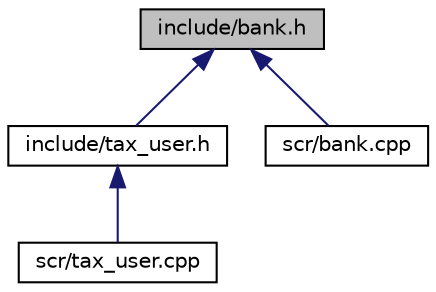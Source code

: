 digraph "include/bank.h"
{
  edge [fontname="Helvetica",fontsize="10",labelfontname="Helvetica",labelfontsize="10"];
  node [fontname="Helvetica",fontsize="10",shape=record];
  Node1 [label="include/bank.h",height=0.2,width=0.4,color="black", fillcolor="grey75", style="filled", fontcolor="black"];
  Node1 -> Node2 [dir="back",color="midnightblue",fontsize="10",style="solid"];
  Node2 [label="include/tax_user.h",height=0.2,width=0.4,color="black", fillcolor="white", style="filled",URL="$tax__user_8h.html"];
  Node2 -> Node3 [dir="back",color="midnightblue",fontsize="10",style="solid"];
  Node3 [label="scr/tax_user.cpp",height=0.2,width=0.4,color="black", fillcolor="white", style="filled",URL="$tax__user_8cpp.html",tooltip="Definiciones para el TDA Ctax_user. "];
  Node1 -> Node4 [dir="back",color="midnightblue",fontsize="10",style="solid"];
  Node4 [label="scr/bank.cpp",height=0.2,width=0.4,color="black", fillcolor="white", style="filled",URL="$bank_8cpp.html",tooltip="Definiciones para el TDA Cbank_account. "];
}
